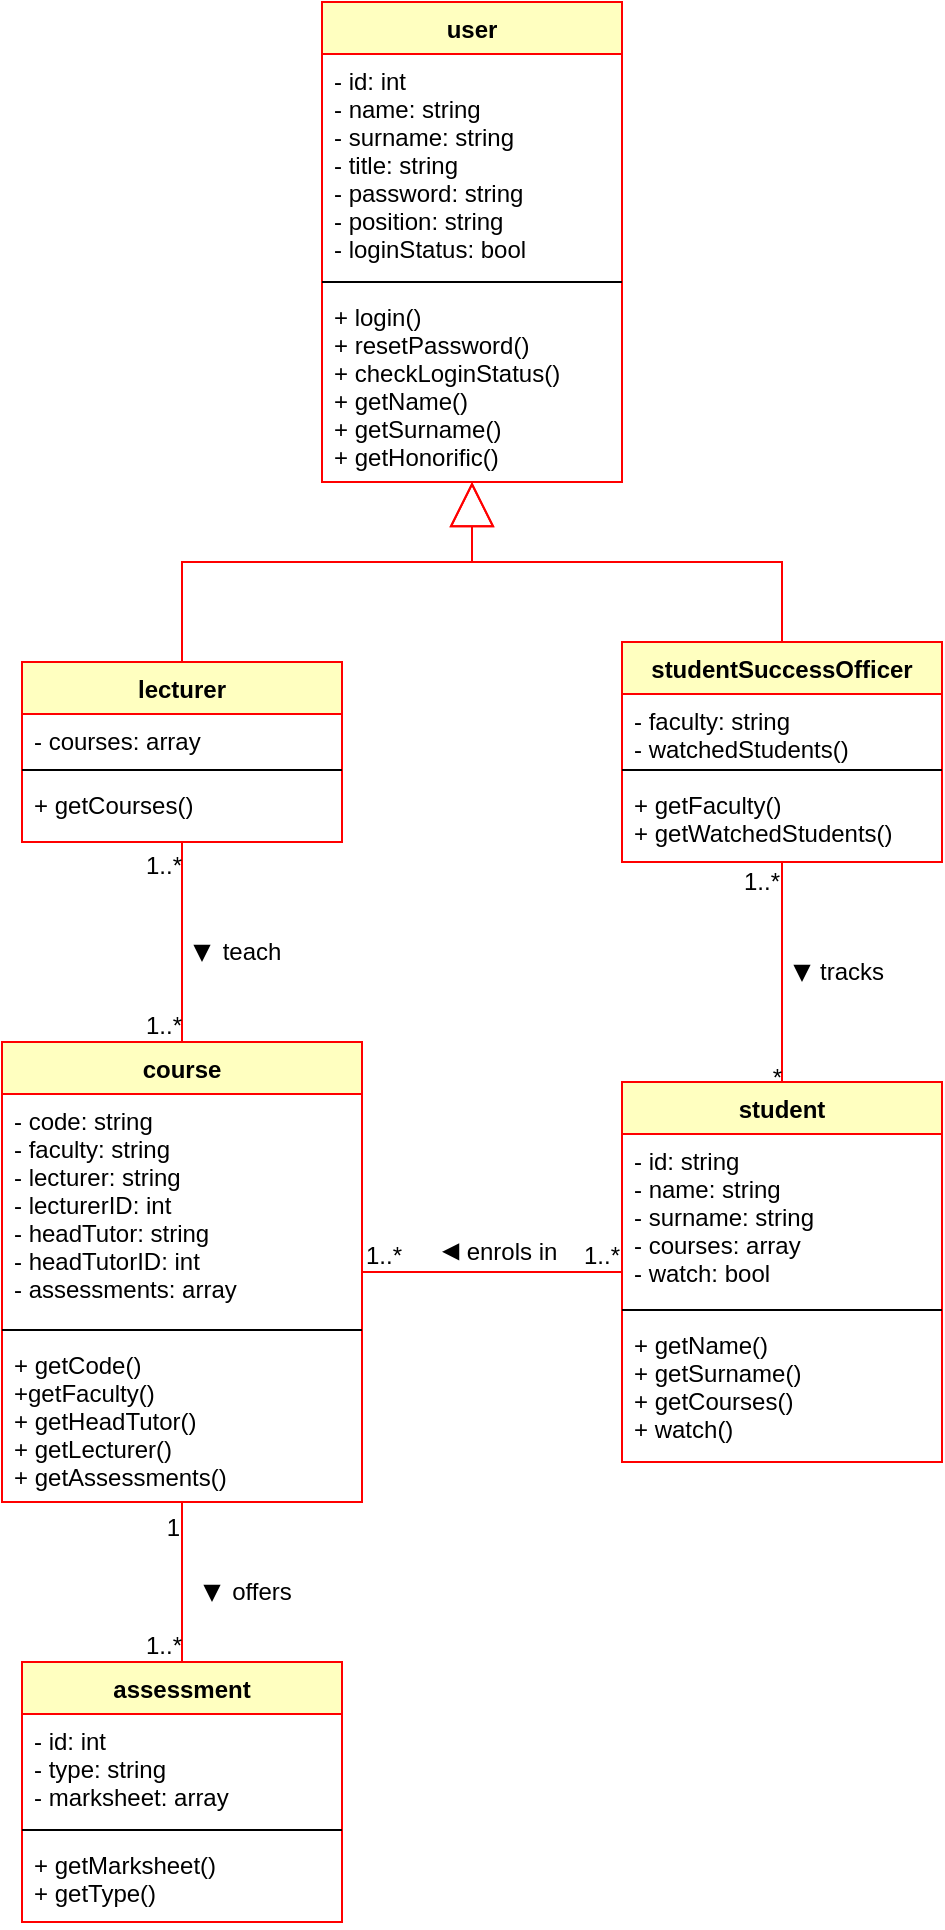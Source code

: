 <mxfile version="12.9.13" type="device"><diagram name="Page-1" id="e7e014a7-5840-1c2e-5031-d8a46d1fe8dd"><mxGraphModel dx="1690" dy="958" grid="1" gridSize="10" guides="1" tooltips="1" connect="1" arrows="1" fold="1" page="1" pageScale="1" pageWidth="1169" pageHeight="826" background="#ffffff" math="0" shadow="0"><root><mxCell id="0"/><mxCell id="1" parent="0"/><mxCell id="uWCh-ooKxQdx77lkRecy-43" style="edgeStyle=orthogonalEdgeStyle;rounded=0;orthogonalLoop=1;jettySize=auto;html=1;startArrow=none;startFill=0;endArrow=block;endFill=0;endSize=20;strokeColor=#FF0000;" edge="1" parent="1" source="uWCh-ooKxQdx77lkRecy-26" target="uWCh-ooKxQdx77lkRecy-4"><mxGeometry relative="1" as="geometry"><Array as="points"><mxPoint x="640" y="350"/><mxPoint x="485" y="350"/></Array></mxGeometry></mxCell><mxCell id="uWCh-ooKxQdx77lkRecy-42" style="edgeStyle=orthogonalEdgeStyle;rounded=0;orthogonalLoop=1;jettySize=auto;html=1;startArrow=none;startFill=0;endArrow=block;endFill=0;endSize=20;strokeColor=#FF0000;" edge="1" parent="1" source="uWCh-ooKxQdx77lkRecy-9" target="uWCh-ooKxQdx77lkRecy-4"><mxGeometry relative="1" as="geometry"><mxPoint x="480" y="310" as="targetPoint"/><Array as="points"><mxPoint x="340" y="350"/><mxPoint x="485" y="350"/></Array></mxGeometry></mxCell><mxCell id="uWCh-ooKxQdx77lkRecy-1" value="user" style="swimlane;fontStyle=1;align=center;verticalAlign=top;childLayout=stackLayout;horizontal=1;startSize=26;horizontalStack=0;resizeParent=1;resizeParentMax=0;resizeLast=0;collapsible=1;marginBottom=0;strokeColor=#FF0000;fillColor=#ffffc0;" vertex="1" parent="1"><mxGeometry x="410" y="70" width="150" height="240" as="geometry"/></mxCell><mxCell id="uWCh-ooKxQdx77lkRecy-2" value="- id: int&#xA;- name: string&#xA;- surname: string&#xA;- title: string&#xA;- password: string&#xA;- position: string&#xA;- loginStatus: bool&#xA;&#xA;&#xA;" style="text;strokeColor=none;fillColor=none;align=left;verticalAlign=top;spacingLeft=4;spacingRight=4;overflow=hidden;rotatable=0;points=[[0,0.5],[1,0.5]];portConstraint=eastwest;" vertex="1" parent="uWCh-ooKxQdx77lkRecy-1"><mxGeometry y="26" width="150" height="110" as="geometry"/></mxCell><mxCell id="uWCh-ooKxQdx77lkRecy-3" value="" style="line;strokeWidth=1;fillColor=none;align=left;verticalAlign=middle;spacingTop=-1;spacingLeft=3;spacingRight=3;rotatable=0;labelPosition=right;points=[];portConstraint=eastwest;" vertex="1" parent="uWCh-ooKxQdx77lkRecy-1"><mxGeometry y="136" width="150" height="8" as="geometry"/></mxCell><mxCell id="uWCh-ooKxQdx77lkRecy-4" value="+ login()&#xA;+ resetPassword()&#xA;+ checkLoginStatus()&#xA;+ getName()&#xA;+ getSurname()&#xA;+ getHonorific()&#xA;" style="text;strokeColor=none;fillColor=none;align=left;verticalAlign=top;spacingLeft=4;spacingRight=4;overflow=hidden;rotatable=0;points=[[0,0.5],[1,0.5]];portConstraint=eastwest;" vertex="1" parent="uWCh-ooKxQdx77lkRecy-1"><mxGeometry y="144" width="150" height="96" as="geometry"/></mxCell><mxCell id="uWCh-ooKxQdx77lkRecy-47" value="" style="endArrow=none;html=1;rounded=0;strokeColor=#FF0000;" edge="1" parent="1" source="uWCh-ooKxQdx77lkRecy-9" target="uWCh-ooKxQdx77lkRecy-13"><mxGeometry relative="1" as="geometry"><mxPoint x="530" y="600" as="sourcePoint"/><mxPoint x="690" y="600" as="targetPoint"/></mxGeometry></mxCell><mxCell id="uWCh-ooKxQdx77lkRecy-48" value="1..*" style="resizable=0;html=1;align=right;verticalAlign=bottom;" connectable="0" vertex="1" parent="uWCh-ooKxQdx77lkRecy-47"><mxGeometry x="1" relative="1" as="geometry"/></mxCell><mxCell id="uWCh-ooKxQdx77lkRecy-50" value="" style="endArrow=none;html=1;rounded=0;strokeColor=#FF0000;" edge="1" parent="1" source="uWCh-ooKxQdx77lkRecy-13" target="uWCh-ooKxQdx77lkRecy-17"><mxGeometry relative="1" as="geometry"><mxPoint x="940" y="520" as="sourcePoint"/><mxPoint x="1100" y="520" as="targetPoint"/></mxGeometry></mxCell><mxCell id="uWCh-ooKxQdx77lkRecy-51" value="1..*" style="resizable=0;html=1;align=right;verticalAlign=bottom;" connectable="0" vertex="1" parent="uWCh-ooKxQdx77lkRecy-50"><mxGeometry x="1" relative="1" as="geometry"/></mxCell><mxCell id="uWCh-ooKxQdx77lkRecy-56" value="" style="endArrow=none;html=1;rounded=0;strokeColor=#FF0000;" edge="1" parent="1" source="uWCh-ooKxQdx77lkRecy-26" target="uWCh-ooKxQdx77lkRecy-5"><mxGeometry relative="1" as="geometry"><mxPoint x="592" y="400" as="sourcePoint"/><mxPoint x="760" y="320" as="targetPoint"/></mxGeometry></mxCell><mxCell id="uWCh-ooKxQdx77lkRecy-57" value="*" style="resizable=0;html=1;align=right;verticalAlign=bottom;" connectable="0" vertex="1" parent="uWCh-ooKxQdx77lkRecy-56"><mxGeometry x="1" relative="1" as="geometry"><mxPoint y="6" as="offset"/></mxGeometry></mxCell><mxCell id="uWCh-ooKxQdx77lkRecy-9" value="lecturer" style="swimlane;fontStyle=1;align=center;verticalAlign=top;childLayout=stackLayout;horizontal=1;startSize=26;horizontalStack=0;resizeParent=1;resizeParentMax=0;resizeLast=0;collapsible=1;marginBottom=0;strokeColor=#FF0000;fillColor=#ffffc0;" vertex="1" parent="1"><mxGeometry x="260" y="400" width="160" height="90" as="geometry"/></mxCell><mxCell id="uWCh-ooKxQdx77lkRecy-10" value="- courses: array&#xA;" style="text;strokeColor=none;fillColor=none;align=left;verticalAlign=top;spacingLeft=4;spacingRight=4;overflow=hidden;rotatable=0;points=[[0,0.5],[1,0.5]];portConstraint=eastwest;" vertex="1" parent="uWCh-ooKxQdx77lkRecy-9"><mxGeometry y="26" width="160" height="24" as="geometry"/></mxCell><mxCell id="uWCh-ooKxQdx77lkRecy-11" value="" style="line;strokeWidth=1;fillColor=none;align=left;verticalAlign=middle;spacingTop=-1;spacingLeft=3;spacingRight=3;rotatable=0;labelPosition=right;points=[];portConstraint=eastwest;" vertex="1" parent="uWCh-ooKxQdx77lkRecy-9"><mxGeometry y="50" width="160" height="8" as="geometry"/></mxCell><mxCell id="uWCh-ooKxQdx77lkRecy-12" value="+ getCourses()&#xA;" style="text;strokeColor=none;fillColor=none;align=left;verticalAlign=top;spacingLeft=4;spacingRight=4;overflow=hidden;rotatable=0;points=[[0,0.5],[1,0.5]];portConstraint=eastwest;" vertex="1" parent="uWCh-ooKxQdx77lkRecy-9"><mxGeometry y="58" width="160" height="32" as="geometry"/></mxCell><mxCell id="uWCh-ooKxQdx77lkRecy-26" value="studentSuccessOfficer" style="swimlane;fontStyle=1;align=center;verticalAlign=top;childLayout=stackLayout;horizontal=1;startSize=26;horizontalStack=0;resizeParent=1;resizeParentMax=0;resizeLast=0;collapsible=1;marginBottom=0;strokeColor=#FF0000;fillColor=#ffffc0;" vertex="1" parent="1"><mxGeometry x="560" y="390" width="160" height="110" as="geometry"/></mxCell><mxCell id="uWCh-ooKxQdx77lkRecy-27" value="- faculty: string&#xA;- watchedStudents()&#xA;" style="text;strokeColor=none;fillColor=none;align=left;verticalAlign=top;spacingLeft=4;spacingRight=4;overflow=hidden;rotatable=0;points=[[0,0.5],[1,0.5]];portConstraint=eastwest;" vertex="1" parent="uWCh-ooKxQdx77lkRecy-26"><mxGeometry y="26" width="160" height="34" as="geometry"/></mxCell><mxCell id="uWCh-ooKxQdx77lkRecy-28" value="" style="line;strokeWidth=1;fillColor=none;align=left;verticalAlign=middle;spacingTop=-1;spacingLeft=3;spacingRight=3;rotatable=0;labelPosition=right;points=[];portConstraint=eastwest;" vertex="1" parent="uWCh-ooKxQdx77lkRecy-26"><mxGeometry y="60" width="160" height="8" as="geometry"/></mxCell><mxCell id="uWCh-ooKxQdx77lkRecy-29" value="+ getFaculty()&#xA;+ getWatchedStudents()&#xA;" style="text;strokeColor=none;fillColor=none;align=left;verticalAlign=top;spacingLeft=4;spacingRight=4;overflow=hidden;rotatable=0;points=[[0,0.5],[1,0.5]];portConstraint=eastwest;" vertex="1" parent="uWCh-ooKxQdx77lkRecy-26"><mxGeometry y="68" width="160" height="42" as="geometry"/></mxCell><mxCell id="uWCh-ooKxQdx77lkRecy-58" value="" style="endArrow=none;html=1;rounded=0;strokeColor=#FF0000;" edge="1" parent="1" source="uWCh-ooKxQdx77lkRecy-5" target="uWCh-ooKxQdx77lkRecy-13"><mxGeometry relative="1" as="geometry"><mxPoint x="860" y="640" as="sourcePoint"/><mxPoint x="370" y="540" as="targetPoint"/></mxGeometry></mxCell><mxCell id="uWCh-ooKxQdx77lkRecy-59" value="1..*" style="resizable=0;html=1;align=right;verticalAlign=bottom;" connectable="0" vertex="1" parent="uWCh-ooKxQdx77lkRecy-58"><mxGeometry x="1" relative="1" as="geometry"><mxPoint x="20" as="offset"/></mxGeometry></mxCell><mxCell id="uWCh-ooKxQdx77lkRecy-62" value="teach " style="text;html=1;strokeColor=none;fillColor=none;align=center;verticalAlign=middle;whiteSpace=wrap;rounded=0;rotation=0;" vertex="1" parent="1"><mxGeometry x="360" y="540" width="30" height="10" as="geometry"/></mxCell><mxCell id="uWCh-ooKxQdx77lkRecy-64" value="tracks" style="text;html=1;strokeColor=none;fillColor=none;align=center;verticalAlign=middle;whiteSpace=wrap;rounded=0;rotation=0;" vertex="1" parent="1"><mxGeometry x="660" y="550" width="30" height="10" as="geometry"/></mxCell><mxCell id="uWCh-ooKxQdx77lkRecy-65" value="1..*" style="resizable=0;html=1;align=right;verticalAlign=bottom;" connectable="0" vertex="1" parent="1"><mxGeometry x="340" y="510.005" as="geometry"/></mxCell><mxCell id="uWCh-ooKxQdx77lkRecy-13" value="course" style="swimlane;fontStyle=1;align=center;verticalAlign=top;childLayout=stackLayout;horizontal=1;startSize=26;horizontalStack=0;resizeParent=1;resizeParentMax=0;resizeLast=0;collapsible=1;marginBottom=0;strokeColor=#FF0000;fillColor=#ffffc0;" vertex="1" parent="1"><mxGeometry x="250" y="590" width="180" height="230" as="geometry"/></mxCell><mxCell id="uWCh-ooKxQdx77lkRecy-14" value="- code: string&#xA;- faculty: string&#xA;- lecturer: string&#xA;- lecturerID: int&#xA;- headTutor: string&#xA;- headTutorID: int&#xA;- assessments: array&#xA;&#xA;" style="text;strokeColor=none;fillColor=none;align=left;verticalAlign=top;spacingLeft=4;spacingRight=4;overflow=hidden;rotatable=0;points=[[0,0.5],[1,0.5]];portConstraint=eastwest;" vertex="1" parent="uWCh-ooKxQdx77lkRecy-13"><mxGeometry y="26" width="180" height="114" as="geometry"/></mxCell><mxCell id="uWCh-ooKxQdx77lkRecy-49" value="" style="line;strokeWidth=1;fillColor=none;align=left;verticalAlign=middle;spacingTop=-1;spacingLeft=3;spacingRight=3;rotatable=0;labelPosition=right;points=[];portConstraint=eastwest;" vertex="1" parent="uWCh-ooKxQdx77lkRecy-13"><mxGeometry y="140" width="180" height="8" as="geometry"/></mxCell><mxCell id="uWCh-ooKxQdx77lkRecy-16" value="+ getCode()&#xA;+getFaculty()&#xA;+ getHeadTutor()&#xA;+ getLecturer()&#xA;+ getAssessments()&#xA;" style="text;strokeColor=none;fillColor=none;align=left;verticalAlign=top;spacingLeft=4;spacingRight=4;overflow=hidden;rotatable=0;points=[[0,0.5],[1,0.5]];portConstraint=eastwest;" vertex="1" parent="uWCh-ooKxQdx77lkRecy-13"><mxGeometry y="148" width="180" height="82" as="geometry"/></mxCell><mxCell id="uWCh-ooKxQdx77lkRecy-5" value="student" style="swimlane;fontStyle=1;align=center;verticalAlign=top;childLayout=stackLayout;horizontal=1;startSize=26;horizontalStack=0;resizeParent=1;resizeParentMax=0;resizeLast=0;collapsible=1;marginBottom=0;strokeColor=#FF0000;fillColor=#ffffc0;" vertex="1" parent="1"><mxGeometry x="560" y="610" width="160" height="190" as="geometry"/></mxCell><mxCell id="uWCh-ooKxQdx77lkRecy-6" value="- id: string&#xA;- name: string&#xA;- surname: string&#xA;- courses: array &#xA;- watch: bool&#xA;&#xA;" style="text;strokeColor=none;fillColor=none;align=left;verticalAlign=top;spacingLeft=4;spacingRight=4;overflow=hidden;rotatable=0;points=[[0,0.5],[1,0.5]];portConstraint=eastwest;" vertex="1" parent="uWCh-ooKxQdx77lkRecy-5"><mxGeometry y="26" width="160" height="84" as="geometry"/></mxCell><mxCell id="uWCh-ooKxQdx77lkRecy-7" value="" style="line;strokeWidth=1;fillColor=none;align=left;verticalAlign=middle;spacingTop=-1;spacingLeft=3;spacingRight=3;rotatable=0;labelPosition=right;points=[];portConstraint=eastwest;" vertex="1" parent="uWCh-ooKxQdx77lkRecy-5"><mxGeometry y="110" width="160" height="8" as="geometry"/></mxCell><mxCell id="uWCh-ooKxQdx77lkRecy-8" value="+ getName()&#xA;+ getSurname()&#xA;+ getCourses()&#xA;+ watch()&#xA;" style="text;strokeColor=none;fillColor=none;align=left;verticalAlign=top;spacingLeft=4;spacingRight=4;overflow=hidden;rotatable=0;points=[[0,0.5],[1,0.5]];portConstraint=eastwest;" vertex="1" parent="uWCh-ooKxQdx77lkRecy-5"><mxGeometry y="118" width="160" height="72" as="geometry"/></mxCell><mxCell id="uWCh-ooKxQdx77lkRecy-67" value="1" style="resizable=0;html=1;align=right;verticalAlign=bottom;" connectable="0" vertex="1" parent="1"><mxGeometry x="340" y="840.005" as="geometry"><mxPoint x="-1" y="1" as="offset"/></mxGeometry></mxCell><mxCell id="uWCh-ooKxQdx77lkRecy-68" value="1..*" style="text;html=1;strokeColor=none;fillColor=none;align=center;verticalAlign=middle;whiteSpace=wrap;rounded=0;" vertex="1" parent="1"><mxGeometry x="620" y="500" width="20" height="20" as="geometry"/></mxCell><mxCell id="uWCh-ooKxQdx77lkRecy-71" value="1..*" style="resizable=0;html=1;align=right;verticalAlign=bottom;" connectable="0" vertex="1" parent="1"><mxGeometry x="539.995" y="705" as="geometry"><mxPoint x="20" as="offset"/></mxGeometry></mxCell><mxCell id="uWCh-ooKxQdx77lkRecy-75" value="" style="endArrow=block;html=1;strokeColor=#000000;endFill=1;" edge="1" parent="1"><mxGeometry width="50" height="50" relative="1" as="geometry"><mxPoint x="350" y="545" as="sourcePoint"/><mxPoint x="350" y="550.0" as="targetPoint"/></mxGeometry></mxCell><mxCell id="uWCh-ooKxQdx77lkRecy-77" value="" style="endArrow=block;html=1;strokeColor=#000000;endFill=1;" edge="1" parent="1"><mxGeometry width="50" height="50" relative="1" as="geometry"><mxPoint x="650" y="555.0" as="sourcePoint"/><mxPoint x="650" y="560.0" as="targetPoint"/></mxGeometry></mxCell><mxCell id="uWCh-ooKxQdx77lkRecy-78" value="enrols in" style="text;html=1;strokeColor=none;fillColor=none;align=center;verticalAlign=middle;whiteSpace=wrap;rounded=0;rotation=0;" vertex="1" parent="1"><mxGeometry x="480" y="690" width="50" height="10" as="geometry"/></mxCell><mxCell id="uWCh-ooKxQdx77lkRecy-79" value="" style="endArrow=block;html=1;strokeColor=#000000;endFill=1;rotate=50;" edge="1" parent="1"><mxGeometry width="50" height="50" relative="1" as="geometry"><mxPoint x="475" y="694.92" as="sourcePoint"/><mxPoint x="470" y="694.92" as="targetPoint"/><Array as="points"/></mxGeometry></mxCell><mxCell id="uWCh-ooKxQdx77lkRecy-17" value="assessment" style="swimlane;fontStyle=1;align=center;verticalAlign=top;childLayout=stackLayout;horizontal=1;startSize=26;horizontalStack=0;resizeParent=1;resizeParentMax=0;resizeLast=0;collapsible=1;marginBottom=0;strokeColor=#FF0000;fillColor=#ffffc0;" vertex="1" parent="1"><mxGeometry x="260" y="900" width="160" height="130" as="geometry"/></mxCell><mxCell id="uWCh-ooKxQdx77lkRecy-18" value="- id: int&#xA;- type: string&#xA;- marksheet: array&#xA;" style="text;strokeColor=none;fillColor=none;align=left;verticalAlign=top;spacingLeft=4;spacingRight=4;overflow=hidden;rotatable=0;points=[[0,0.5],[1,0.5]];portConstraint=eastwest;" vertex="1" parent="uWCh-ooKxQdx77lkRecy-17"><mxGeometry y="26" width="160" height="54" as="geometry"/></mxCell><mxCell id="uWCh-ooKxQdx77lkRecy-19" value="" style="line;strokeWidth=1;fillColor=none;align=left;verticalAlign=middle;spacingTop=-1;spacingLeft=3;spacingRight=3;rotatable=0;labelPosition=right;points=[];portConstraint=eastwest;" vertex="1" parent="uWCh-ooKxQdx77lkRecy-17"><mxGeometry y="80" width="160" height="8" as="geometry"/></mxCell><mxCell id="uWCh-ooKxQdx77lkRecy-20" value="+ getMarksheet()&#xA;+ getType()" style="text;strokeColor=none;fillColor=none;align=left;verticalAlign=top;spacingLeft=4;spacingRight=4;overflow=hidden;rotatable=0;points=[[0,0.5],[1,0.5]];portConstraint=eastwest;" vertex="1" parent="uWCh-ooKxQdx77lkRecy-17"><mxGeometry y="88" width="160" height="42" as="geometry"/></mxCell><mxCell id="uWCh-ooKxQdx77lkRecy-81" value="offers" style="text;html=1;strokeColor=none;fillColor=none;align=center;verticalAlign=middle;whiteSpace=wrap;rounded=0;rotation=0;" vertex="1" parent="1"><mxGeometry x="365" y="860" width="30" height="10" as="geometry"/></mxCell><mxCell id="uWCh-ooKxQdx77lkRecy-82" value="" style="endArrow=block;html=1;strokeColor=#000000;endFill=1;" edge="1" parent="1"><mxGeometry width="50" height="50" relative="1" as="geometry"><mxPoint x="355" y="865" as="sourcePoint"/><mxPoint x="355" y="870" as="targetPoint"/></mxGeometry></mxCell></root></mxGraphModel></diagram></mxfile>